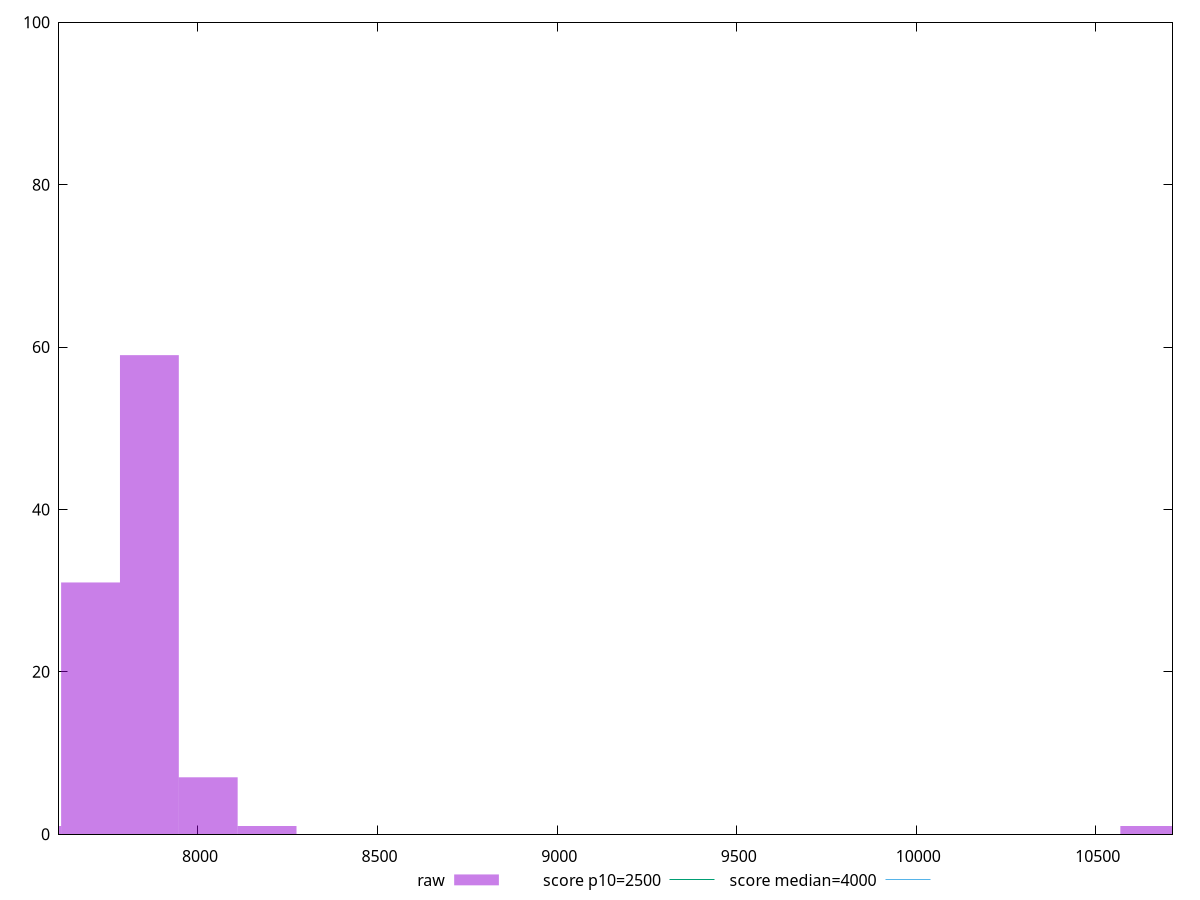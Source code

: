 reset

$raw <<EOF
10650.135453277193 1
7864.71541165085 59
8028.563649393576 7
7700.867173908124 31
8192.411887136303 1
7537.0189361653975 1
EOF

set key outside below
set boxwidth 163.84823774272604
set xrange [7613.0380000000005:10713.421000000002]
set yrange [0:100]
set trange [0:100]
set style fill transparent solid 0.5 noborder

set parametric
set terminal svg size 640, 490 enhanced background rgb 'white'
set output "report_00019_2021-02-10T18-14-37.922Z//largest-contentful-paint/samples/pages+cached+noadtech/raw/histogram.svg"

plot $raw title "raw" with boxes, \
     2500,t title "score p10=2500", \
     4000,t title "score median=4000"

reset
